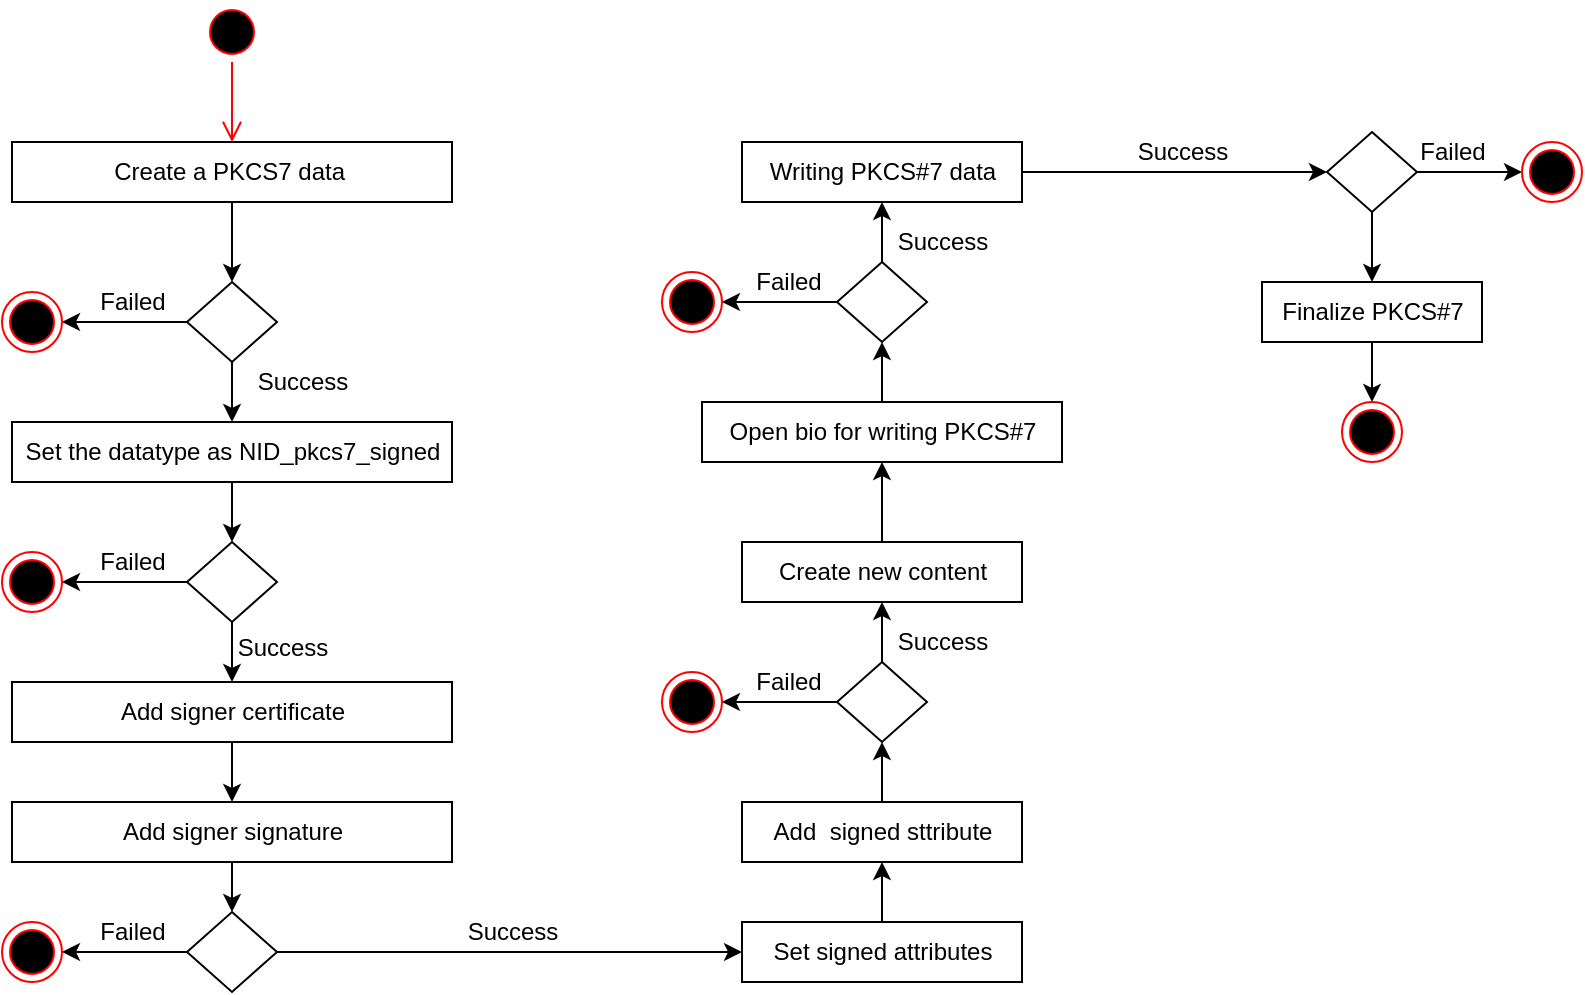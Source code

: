 <mxfile version="15.5.2" type="github">
  <diagram name="Page-1" id="e7e014a7-5840-1c2e-5031-d8a46d1fe8dd">
    <mxGraphModel dx="1422" dy="762" grid="1" gridSize="10" guides="1" tooltips="1" connect="1" arrows="1" fold="1" page="1" pageScale="1" pageWidth="1169" pageHeight="826" background="none" math="0" shadow="0">
      <root>
        <mxCell id="0" />
        <mxCell id="1" parent="0" />
        <mxCell id="RMyqbubUfdhZPi6-B0Fd-41" value="" style="ellipse;html=1;shape=startState;fillColor=#000000;strokeColor=#ff0000;" vertex="1" parent="1">
          <mxGeometry x="280" y="90" width="30" height="30" as="geometry" />
        </mxCell>
        <mxCell id="RMyqbubUfdhZPi6-B0Fd-42" value="" style="edgeStyle=orthogonalEdgeStyle;html=1;verticalAlign=bottom;endArrow=open;endSize=8;strokeColor=#ff0000;rounded=0;" edge="1" source="RMyqbubUfdhZPi6-B0Fd-41" parent="1">
          <mxGeometry relative="1" as="geometry">
            <mxPoint x="295" y="160" as="targetPoint" />
          </mxGeometry>
        </mxCell>
        <mxCell id="RMyqbubUfdhZPi6-B0Fd-64" style="edgeStyle=orthogonalEdgeStyle;rounded=0;orthogonalLoop=1;jettySize=auto;html=1;entryX=0.5;entryY=0;entryDx=0;entryDy=0;" edge="1" parent="1" source="RMyqbubUfdhZPi6-B0Fd-45" target="RMyqbubUfdhZPi6-B0Fd-55">
          <mxGeometry relative="1" as="geometry" />
        </mxCell>
        <mxCell id="RMyqbubUfdhZPi6-B0Fd-45" value="Create a PKCS7 data&amp;nbsp;" style="html=1;" vertex="1" parent="1">
          <mxGeometry x="185" y="160" width="220" height="30" as="geometry" />
        </mxCell>
        <mxCell id="RMyqbubUfdhZPi6-B0Fd-72" style="edgeStyle=orthogonalEdgeStyle;rounded=0;orthogonalLoop=1;jettySize=auto;html=1;entryX=0.5;entryY=0;entryDx=0;entryDy=0;" edge="1" parent="1" source="RMyqbubUfdhZPi6-B0Fd-46" target="RMyqbubUfdhZPi6-B0Fd-57">
          <mxGeometry relative="1" as="geometry" />
        </mxCell>
        <mxCell id="RMyqbubUfdhZPi6-B0Fd-46" value="Add signer certificate" style="html=1;" vertex="1" parent="1">
          <mxGeometry x="185" y="430" width="220" height="30" as="geometry" />
        </mxCell>
        <mxCell id="RMyqbubUfdhZPi6-B0Fd-75" style="edgeStyle=orthogonalEdgeStyle;rounded=0;orthogonalLoop=1;jettySize=auto;html=1;" edge="1" parent="1" source="RMyqbubUfdhZPi6-B0Fd-48" target="RMyqbubUfdhZPi6-B0Fd-49">
          <mxGeometry relative="1" as="geometry" />
        </mxCell>
        <mxCell id="RMyqbubUfdhZPi6-B0Fd-48" value="Set signed attributes" style="html=1;" vertex="1" parent="1">
          <mxGeometry x="550" y="550" width="140" height="30" as="geometry" />
        </mxCell>
        <mxCell id="RMyqbubUfdhZPi6-B0Fd-76" style="edgeStyle=orthogonalEdgeStyle;rounded=0;orthogonalLoop=1;jettySize=auto;html=1;entryX=0.5;entryY=1;entryDx=0;entryDy=0;" edge="1" parent="1" source="RMyqbubUfdhZPi6-B0Fd-49" target="RMyqbubUfdhZPi6-B0Fd-59">
          <mxGeometry relative="1" as="geometry" />
        </mxCell>
        <mxCell id="RMyqbubUfdhZPi6-B0Fd-49" value="Add&amp;nbsp; signed sttribute" style="html=1;" vertex="1" parent="1">
          <mxGeometry x="550" y="490" width="140" height="30" as="geometry" />
        </mxCell>
        <mxCell id="RMyqbubUfdhZPi6-B0Fd-78" style="edgeStyle=orthogonalEdgeStyle;rounded=0;orthogonalLoop=1;jettySize=auto;html=1;entryX=0.5;entryY=1;entryDx=0;entryDy=0;" edge="1" parent="1" source="RMyqbubUfdhZPi6-B0Fd-50" target="RMyqbubUfdhZPi6-B0Fd-51">
          <mxGeometry relative="1" as="geometry" />
        </mxCell>
        <mxCell id="RMyqbubUfdhZPi6-B0Fd-50" value="Create new content" style="html=1;" vertex="1" parent="1">
          <mxGeometry x="550" y="360" width="140" height="30" as="geometry" />
        </mxCell>
        <mxCell id="RMyqbubUfdhZPi6-B0Fd-79" style="edgeStyle=orthogonalEdgeStyle;rounded=0;orthogonalLoop=1;jettySize=auto;html=1;" edge="1" parent="1" source="RMyqbubUfdhZPi6-B0Fd-51" target="RMyqbubUfdhZPi6-B0Fd-60">
          <mxGeometry relative="1" as="geometry" />
        </mxCell>
        <mxCell id="RMyqbubUfdhZPi6-B0Fd-51" value="Open bio for writing PKCS#7" style="html=1;" vertex="1" parent="1">
          <mxGeometry x="530" y="290" width="180" height="30" as="geometry" />
        </mxCell>
        <mxCell id="RMyqbubUfdhZPi6-B0Fd-84" style="edgeStyle=orthogonalEdgeStyle;rounded=0;orthogonalLoop=1;jettySize=auto;html=1;" edge="1" parent="1" source="RMyqbubUfdhZPi6-B0Fd-52" target="RMyqbubUfdhZPi6-B0Fd-83">
          <mxGeometry relative="1" as="geometry" />
        </mxCell>
        <mxCell id="RMyqbubUfdhZPi6-B0Fd-52" value="Finalize PKCS#7" style="html=1;" vertex="1" parent="1">
          <mxGeometry x="810" y="230" width="110" height="30" as="geometry" />
        </mxCell>
        <mxCell id="RMyqbubUfdhZPi6-B0Fd-66" value="" style="edgeStyle=orthogonalEdgeStyle;rounded=0;orthogonalLoop=1;jettySize=auto;html=1;" edge="1" parent="1" source="RMyqbubUfdhZPi6-B0Fd-53" target="RMyqbubUfdhZPi6-B0Fd-56">
          <mxGeometry relative="1" as="geometry" />
        </mxCell>
        <mxCell id="RMyqbubUfdhZPi6-B0Fd-53" value="Set the datatype as NID_pkcs7_signed" style="html=1;" vertex="1" parent="1">
          <mxGeometry x="185" y="300" width="220" height="30" as="geometry" />
        </mxCell>
        <mxCell id="RMyqbubUfdhZPi6-B0Fd-65" style="edgeStyle=orthogonalEdgeStyle;rounded=0;orthogonalLoop=1;jettySize=auto;html=1;entryX=0.5;entryY=0;entryDx=0;entryDy=0;" edge="1" parent="1" source="RMyqbubUfdhZPi6-B0Fd-55" target="RMyqbubUfdhZPi6-B0Fd-53">
          <mxGeometry relative="1" as="geometry" />
        </mxCell>
        <mxCell id="RMyqbubUfdhZPi6-B0Fd-88" style="edgeStyle=orthogonalEdgeStyle;rounded=0;orthogonalLoop=1;jettySize=auto;html=1;entryX=1;entryY=0.5;entryDx=0;entryDy=0;" edge="1" parent="1" source="RMyqbubUfdhZPi6-B0Fd-55" target="RMyqbubUfdhZPi6-B0Fd-87">
          <mxGeometry relative="1" as="geometry" />
        </mxCell>
        <mxCell id="RMyqbubUfdhZPi6-B0Fd-55" value="" style="rhombus;whiteSpace=wrap;html=1;" vertex="1" parent="1">
          <mxGeometry x="272.5" y="230" width="45" height="40" as="geometry" />
        </mxCell>
        <mxCell id="RMyqbubUfdhZPi6-B0Fd-69" value="" style="edgeStyle=orthogonalEdgeStyle;rounded=0;orthogonalLoop=1;jettySize=auto;html=1;" edge="1" parent="1" source="RMyqbubUfdhZPi6-B0Fd-56">
          <mxGeometry relative="1" as="geometry">
            <mxPoint x="295" y="430" as="targetPoint" />
          </mxGeometry>
        </mxCell>
        <mxCell id="RMyqbubUfdhZPi6-B0Fd-90" style="edgeStyle=orthogonalEdgeStyle;rounded=0;orthogonalLoop=1;jettySize=auto;html=1;" edge="1" parent="1" source="RMyqbubUfdhZPi6-B0Fd-56" target="RMyqbubUfdhZPi6-B0Fd-89">
          <mxGeometry relative="1" as="geometry" />
        </mxCell>
        <mxCell id="RMyqbubUfdhZPi6-B0Fd-56" value="" style="rhombus;whiteSpace=wrap;html=1;" vertex="1" parent="1">
          <mxGeometry x="272.5" y="360" width="45" height="40" as="geometry" />
        </mxCell>
        <mxCell id="RMyqbubUfdhZPi6-B0Fd-73" style="edgeStyle=orthogonalEdgeStyle;rounded=0;orthogonalLoop=1;jettySize=auto;html=1;entryX=0.5;entryY=0;entryDx=0;entryDy=0;" edge="1" parent="1" source="RMyqbubUfdhZPi6-B0Fd-57" target="RMyqbubUfdhZPi6-B0Fd-58">
          <mxGeometry relative="1" as="geometry" />
        </mxCell>
        <mxCell id="RMyqbubUfdhZPi6-B0Fd-57" value="Add signer signature" style="html=1;" vertex="1" parent="1">
          <mxGeometry x="185" y="490" width="220" height="30" as="geometry" />
        </mxCell>
        <mxCell id="RMyqbubUfdhZPi6-B0Fd-74" style="edgeStyle=orthogonalEdgeStyle;rounded=0;orthogonalLoop=1;jettySize=auto;html=1;" edge="1" parent="1" source="RMyqbubUfdhZPi6-B0Fd-58" target="RMyqbubUfdhZPi6-B0Fd-48">
          <mxGeometry relative="1" as="geometry" />
        </mxCell>
        <mxCell id="RMyqbubUfdhZPi6-B0Fd-92" style="edgeStyle=orthogonalEdgeStyle;rounded=0;orthogonalLoop=1;jettySize=auto;html=1;" edge="1" parent="1" source="RMyqbubUfdhZPi6-B0Fd-58" target="RMyqbubUfdhZPi6-B0Fd-91">
          <mxGeometry relative="1" as="geometry" />
        </mxCell>
        <mxCell id="RMyqbubUfdhZPi6-B0Fd-58" value="" style="rhombus;whiteSpace=wrap;html=1;" vertex="1" parent="1">
          <mxGeometry x="272.5" y="545" width="45" height="40" as="geometry" />
        </mxCell>
        <mxCell id="RMyqbubUfdhZPi6-B0Fd-77" style="edgeStyle=orthogonalEdgeStyle;rounded=0;orthogonalLoop=1;jettySize=auto;html=1;" edge="1" parent="1" source="RMyqbubUfdhZPi6-B0Fd-59" target="RMyqbubUfdhZPi6-B0Fd-50">
          <mxGeometry relative="1" as="geometry" />
        </mxCell>
        <mxCell id="RMyqbubUfdhZPi6-B0Fd-106" style="edgeStyle=orthogonalEdgeStyle;rounded=0;orthogonalLoop=1;jettySize=auto;html=1;entryX=1;entryY=0.5;entryDx=0;entryDy=0;" edge="1" parent="1" source="RMyqbubUfdhZPi6-B0Fd-59" target="RMyqbubUfdhZPi6-B0Fd-105">
          <mxGeometry relative="1" as="geometry" />
        </mxCell>
        <mxCell id="RMyqbubUfdhZPi6-B0Fd-59" value="" style="rhombus;whiteSpace=wrap;html=1;" vertex="1" parent="1">
          <mxGeometry x="597.5" y="420" width="45" height="40" as="geometry" />
        </mxCell>
        <mxCell id="RMyqbubUfdhZPi6-B0Fd-80" style="edgeStyle=orthogonalEdgeStyle;rounded=0;orthogonalLoop=1;jettySize=auto;html=1;" edge="1" parent="1" source="RMyqbubUfdhZPi6-B0Fd-60" target="RMyqbubUfdhZPi6-B0Fd-61">
          <mxGeometry relative="1" as="geometry" />
        </mxCell>
        <mxCell id="RMyqbubUfdhZPi6-B0Fd-94" style="edgeStyle=orthogonalEdgeStyle;rounded=0;orthogonalLoop=1;jettySize=auto;html=1;entryX=1;entryY=0.5;entryDx=0;entryDy=0;" edge="1" parent="1" source="RMyqbubUfdhZPi6-B0Fd-60" target="RMyqbubUfdhZPi6-B0Fd-93">
          <mxGeometry relative="1" as="geometry" />
        </mxCell>
        <mxCell id="RMyqbubUfdhZPi6-B0Fd-60" value="" style="rhombus;whiteSpace=wrap;html=1;" vertex="1" parent="1">
          <mxGeometry x="597.5" y="220" width="45" height="40" as="geometry" />
        </mxCell>
        <mxCell id="RMyqbubUfdhZPi6-B0Fd-81" style="edgeStyle=orthogonalEdgeStyle;rounded=0;orthogonalLoop=1;jettySize=auto;html=1;entryX=0;entryY=0.5;entryDx=0;entryDy=0;" edge="1" parent="1" source="RMyqbubUfdhZPi6-B0Fd-61" target="RMyqbubUfdhZPi6-B0Fd-62">
          <mxGeometry relative="1" as="geometry" />
        </mxCell>
        <mxCell id="RMyqbubUfdhZPi6-B0Fd-61" value="Writing PKCS#7 data" style="html=1;" vertex="1" parent="1">
          <mxGeometry x="550" y="160" width="140" height="30" as="geometry" />
        </mxCell>
        <mxCell id="RMyqbubUfdhZPi6-B0Fd-82" style="edgeStyle=orthogonalEdgeStyle;rounded=0;orthogonalLoop=1;jettySize=auto;html=1;entryX=0.5;entryY=0;entryDx=0;entryDy=0;" edge="1" parent="1" source="RMyqbubUfdhZPi6-B0Fd-62" target="RMyqbubUfdhZPi6-B0Fd-52">
          <mxGeometry relative="1" as="geometry" />
        </mxCell>
        <mxCell id="RMyqbubUfdhZPi6-B0Fd-86" style="edgeStyle=orthogonalEdgeStyle;rounded=0;orthogonalLoop=1;jettySize=auto;html=1;entryX=0;entryY=0.5;entryDx=0;entryDy=0;" edge="1" parent="1" source="RMyqbubUfdhZPi6-B0Fd-62" target="RMyqbubUfdhZPi6-B0Fd-85">
          <mxGeometry relative="1" as="geometry" />
        </mxCell>
        <mxCell id="RMyqbubUfdhZPi6-B0Fd-62" value="" style="rhombus;whiteSpace=wrap;html=1;" vertex="1" parent="1">
          <mxGeometry x="842.5" y="155" width="45" height="40" as="geometry" />
        </mxCell>
        <mxCell id="RMyqbubUfdhZPi6-B0Fd-83" value="" style="ellipse;html=1;shape=endState;fillColor=#000000;strokeColor=#ff0000;" vertex="1" parent="1">
          <mxGeometry x="850" y="290" width="30" height="30" as="geometry" />
        </mxCell>
        <mxCell id="RMyqbubUfdhZPi6-B0Fd-85" value="" style="ellipse;html=1;shape=endState;fillColor=#000000;strokeColor=#ff0000;" vertex="1" parent="1">
          <mxGeometry x="940" y="160" width="30" height="30" as="geometry" />
        </mxCell>
        <mxCell id="RMyqbubUfdhZPi6-B0Fd-87" value="" style="ellipse;html=1;shape=endState;fillColor=#000000;strokeColor=#ff0000;" vertex="1" parent="1">
          <mxGeometry x="180" y="235" width="30" height="30" as="geometry" />
        </mxCell>
        <mxCell id="RMyqbubUfdhZPi6-B0Fd-89" value="" style="ellipse;html=1;shape=endState;fillColor=#000000;strokeColor=#ff0000;" vertex="1" parent="1">
          <mxGeometry x="180" y="365" width="30" height="30" as="geometry" />
        </mxCell>
        <mxCell id="RMyqbubUfdhZPi6-B0Fd-91" value="" style="ellipse;html=1;shape=endState;fillColor=#000000;strokeColor=#ff0000;" vertex="1" parent="1">
          <mxGeometry x="180" y="550" width="30" height="30" as="geometry" />
        </mxCell>
        <mxCell id="RMyqbubUfdhZPi6-B0Fd-93" value="" style="ellipse;html=1;shape=endState;fillColor=#000000;strokeColor=#ff0000;" vertex="1" parent="1">
          <mxGeometry x="510" y="225" width="30" height="30" as="geometry" />
        </mxCell>
        <mxCell id="RMyqbubUfdhZPi6-B0Fd-95" value="Failed" style="text;html=1;align=center;verticalAlign=middle;resizable=0;points=[];autosize=1;strokeColor=none;fillColor=none;" vertex="1" parent="1">
          <mxGeometry x="220" y="230" width="50" height="20" as="geometry" />
        </mxCell>
        <mxCell id="RMyqbubUfdhZPi6-B0Fd-96" value="Failed" style="text;html=1;align=center;verticalAlign=middle;resizable=0;points=[];autosize=1;strokeColor=none;fillColor=none;" vertex="1" parent="1">
          <mxGeometry x="220" y="360" width="50" height="20" as="geometry" />
        </mxCell>
        <mxCell id="RMyqbubUfdhZPi6-B0Fd-97" value="Failed" style="text;html=1;align=center;verticalAlign=middle;resizable=0;points=[];autosize=1;strokeColor=none;fillColor=none;" vertex="1" parent="1">
          <mxGeometry x="220" y="545" width="50" height="20" as="geometry" />
        </mxCell>
        <mxCell id="RMyqbubUfdhZPi6-B0Fd-98" value="Failed" style="text;html=1;align=center;verticalAlign=middle;resizable=0;points=[];autosize=1;strokeColor=none;fillColor=none;" vertex="1" parent="1">
          <mxGeometry x="547.5" y="220" width="50" height="20" as="geometry" />
        </mxCell>
        <mxCell id="RMyqbubUfdhZPi6-B0Fd-99" value="Failed" style="text;html=1;align=center;verticalAlign=middle;resizable=0;points=[];autosize=1;strokeColor=none;fillColor=none;" vertex="1" parent="1">
          <mxGeometry x="880" y="155" width="50" height="20" as="geometry" />
        </mxCell>
        <mxCell id="RMyqbubUfdhZPi6-B0Fd-100" value="Success" style="text;html=1;align=center;verticalAlign=middle;resizable=0;points=[];autosize=1;strokeColor=none;fillColor=none;" vertex="1" parent="1">
          <mxGeometry x="300" y="270" width="60" height="20" as="geometry" />
        </mxCell>
        <mxCell id="RMyqbubUfdhZPi6-B0Fd-101" value="Success" style="text;html=1;align=center;verticalAlign=middle;resizable=0;points=[];autosize=1;strokeColor=none;fillColor=none;" vertex="1" parent="1">
          <mxGeometry x="290" y="403" width="60" height="20" as="geometry" />
        </mxCell>
        <mxCell id="RMyqbubUfdhZPi6-B0Fd-102" value="Success" style="text;html=1;align=center;verticalAlign=middle;resizable=0;points=[];autosize=1;strokeColor=none;fillColor=none;" vertex="1" parent="1">
          <mxGeometry x="405" y="545" width="60" height="20" as="geometry" />
        </mxCell>
        <mxCell id="RMyqbubUfdhZPi6-B0Fd-103" value="Success" style="text;html=1;align=center;verticalAlign=middle;resizable=0;points=[];autosize=1;strokeColor=none;fillColor=none;" vertex="1" parent="1">
          <mxGeometry x="620" y="200" width="60" height="20" as="geometry" />
        </mxCell>
        <mxCell id="RMyqbubUfdhZPi6-B0Fd-104" value="Success" style="text;html=1;align=center;verticalAlign=middle;resizable=0;points=[];autosize=1;strokeColor=none;fillColor=none;" vertex="1" parent="1">
          <mxGeometry x="740" y="155" width="60" height="20" as="geometry" />
        </mxCell>
        <mxCell id="RMyqbubUfdhZPi6-B0Fd-105" value="" style="ellipse;html=1;shape=endState;fillColor=#000000;strokeColor=#ff0000;" vertex="1" parent="1">
          <mxGeometry x="510" y="425" width="30" height="30" as="geometry" />
        </mxCell>
        <mxCell id="RMyqbubUfdhZPi6-B0Fd-107" value="Failed" style="text;html=1;align=center;verticalAlign=middle;resizable=0;points=[];autosize=1;strokeColor=none;fillColor=none;" vertex="1" parent="1">
          <mxGeometry x="547.5" y="420" width="50" height="20" as="geometry" />
        </mxCell>
        <mxCell id="RMyqbubUfdhZPi6-B0Fd-109" value="Success" style="text;html=1;align=center;verticalAlign=middle;resizable=0;points=[];autosize=1;strokeColor=none;fillColor=none;" vertex="1" parent="1">
          <mxGeometry x="620" y="400" width="60" height="20" as="geometry" />
        </mxCell>
      </root>
    </mxGraphModel>
  </diagram>
</mxfile>
